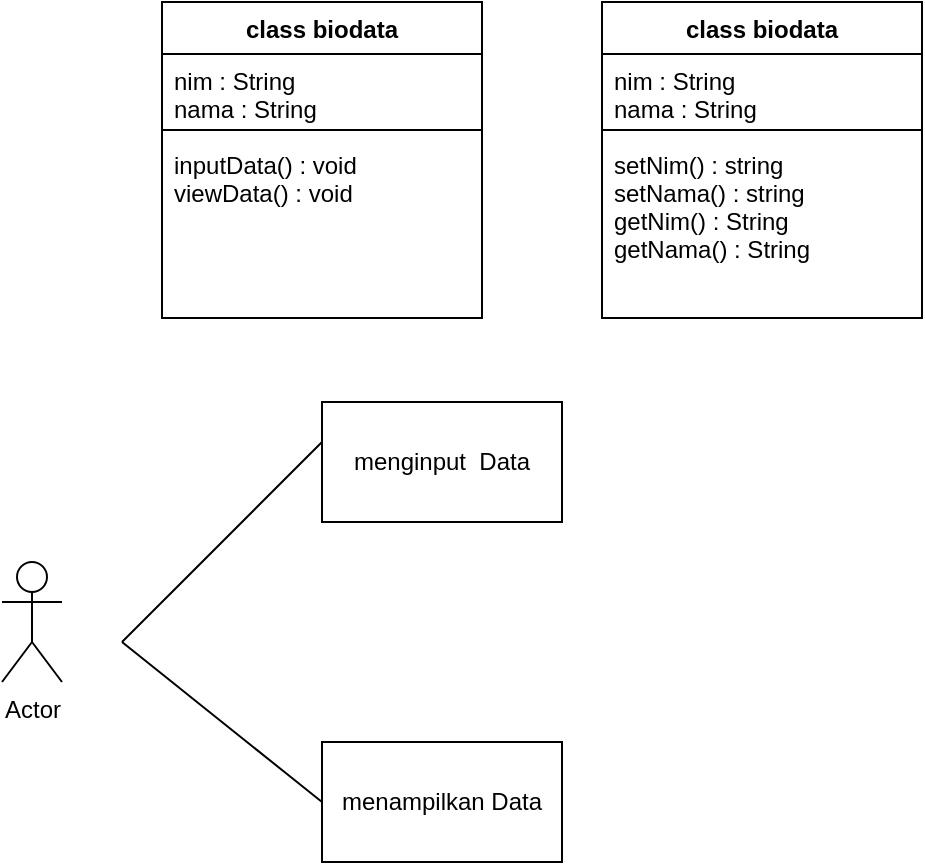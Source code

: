 <mxfile version="16.6.1" type="github">
  <diagram id="ZDUylox_XW8V9LE1R7Mk" name="Page-1">
    <mxGraphModel dx="1038" dy="539" grid="1" gridSize="10" guides="1" tooltips="1" connect="1" arrows="1" fold="1" page="1" pageScale="1" pageWidth="827" pageHeight="1169" math="0" shadow="0">
      <root>
        <mxCell id="0" />
        <mxCell id="1" parent="0" />
        <mxCell id="xJZe4YS6w3BnA7pcNaL8-1" value="class biodata" style="swimlane;fontStyle=1;align=center;verticalAlign=top;childLayout=stackLayout;horizontal=1;startSize=26;horizontalStack=0;resizeParent=1;resizeParentMax=0;resizeLast=0;collapsible=1;marginBottom=0;" vertex="1" parent="1">
          <mxGeometry x="200" y="80" width="160" height="158" as="geometry" />
        </mxCell>
        <mxCell id="xJZe4YS6w3BnA7pcNaL8-2" value="nim : String&#xa;nama : String" style="text;strokeColor=none;fillColor=none;align=left;verticalAlign=top;spacingLeft=4;spacingRight=4;overflow=hidden;rotatable=0;points=[[0,0.5],[1,0.5]];portConstraint=eastwest;" vertex="1" parent="xJZe4YS6w3BnA7pcNaL8-1">
          <mxGeometry y="26" width="160" height="34" as="geometry" />
        </mxCell>
        <mxCell id="xJZe4YS6w3BnA7pcNaL8-3" value="" style="line;strokeWidth=1;fillColor=none;align=left;verticalAlign=middle;spacingTop=-1;spacingLeft=3;spacingRight=3;rotatable=0;labelPosition=right;points=[];portConstraint=eastwest;" vertex="1" parent="xJZe4YS6w3BnA7pcNaL8-1">
          <mxGeometry y="60" width="160" height="8" as="geometry" />
        </mxCell>
        <mxCell id="xJZe4YS6w3BnA7pcNaL8-4" value="inputData() : void&#xa;viewData() : void" style="text;strokeColor=none;fillColor=none;align=left;verticalAlign=top;spacingLeft=4;spacingRight=4;overflow=hidden;rotatable=0;points=[[0,0.5],[1,0.5]];portConstraint=eastwest;" vertex="1" parent="xJZe4YS6w3BnA7pcNaL8-1">
          <mxGeometry y="68" width="160" height="90" as="geometry" />
        </mxCell>
        <mxCell id="xJZe4YS6w3BnA7pcNaL8-5" value="class biodata" style="swimlane;fontStyle=1;align=center;verticalAlign=top;childLayout=stackLayout;horizontal=1;startSize=26;horizontalStack=0;resizeParent=1;resizeParentMax=0;resizeLast=0;collapsible=1;marginBottom=0;" vertex="1" parent="1">
          <mxGeometry x="420" y="80" width="160" height="158" as="geometry" />
        </mxCell>
        <mxCell id="xJZe4YS6w3BnA7pcNaL8-6" value="nim : String&#xa;nama : String" style="text;strokeColor=none;fillColor=none;align=left;verticalAlign=top;spacingLeft=4;spacingRight=4;overflow=hidden;rotatable=0;points=[[0,0.5],[1,0.5]];portConstraint=eastwest;" vertex="1" parent="xJZe4YS6w3BnA7pcNaL8-5">
          <mxGeometry y="26" width="160" height="34" as="geometry" />
        </mxCell>
        <mxCell id="xJZe4YS6w3BnA7pcNaL8-7" value="" style="line;strokeWidth=1;fillColor=none;align=left;verticalAlign=middle;spacingTop=-1;spacingLeft=3;spacingRight=3;rotatable=0;labelPosition=right;points=[];portConstraint=eastwest;" vertex="1" parent="xJZe4YS6w3BnA7pcNaL8-5">
          <mxGeometry y="60" width="160" height="8" as="geometry" />
        </mxCell>
        <mxCell id="xJZe4YS6w3BnA7pcNaL8-8" value="setNim() : string&#xa;setNama() : string&#xa;getNim() : String&#xa;getNama() : String" style="text;strokeColor=none;fillColor=none;align=left;verticalAlign=top;spacingLeft=4;spacingRight=4;overflow=hidden;rotatable=0;points=[[0,0.5],[1,0.5]];portConstraint=eastwest;" vertex="1" parent="xJZe4YS6w3BnA7pcNaL8-5">
          <mxGeometry y="68" width="160" height="90" as="geometry" />
        </mxCell>
        <mxCell id="xJZe4YS6w3BnA7pcNaL8-9" value="Actor" style="shape=umlActor;verticalLabelPosition=bottom;verticalAlign=top;html=1;" vertex="1" parent="1">
          <mxGeometry x="120" y="360" width="30" height="60" as="geometry" />
        </mxCell>
        <mxCell id="xJZe4YS6w3BnA7pcNaL8-10" value="" style="endArrow=none;html=1;rounded=0;" edge="1" parent="1">
          <mxGeometry width="50" height="50" relative="1" as="geometry">
            <mxPoint x="180" y="400" as="sourcePoint" />
            <mxPoint x="280" y="300" as="targetPoint" />
          </mxGeometry>
        </mxCell>
        <mxCell id="xJZe4YS6w3BnA7pcNaL8-11" value="menginput&amp;nbsp; Data" style="rounded=0;whiteSpace=wrap;html=1;" vertex="1" parent="1">
          <mxGeometry x="280" y="280" width="120" height="60" as="geometry" />
        </mxCell>
        <mxCell id="xJZe4YS6w3BnA7pcNaL8-12" value="" style="endArrow=none;html=1;rounded=0;" edge="1" parent="1">
          <mxGeometry width="50" height="50" relative="1" as="geometry">
            <mxPoint x="180" y="400" as="sourcePoint" />
            <mxPoint x="280" y="480" as="targetPoint" />
          </mxGeometry>
        </mxCell>
        <mxCell id="xJZe4YS6w3BnA7pcNaL8-13" value="menampilkan Data" style="rounded=0;whiteSpace=wrap;html=1;" vertex="1" parent="1">
          <mxGeometry x="280" y="450" width="120" height="60" as="geometry" />
        </mxCell>
      </root>
    </mxGraphModel>
  </diagram>
</mxfile>
